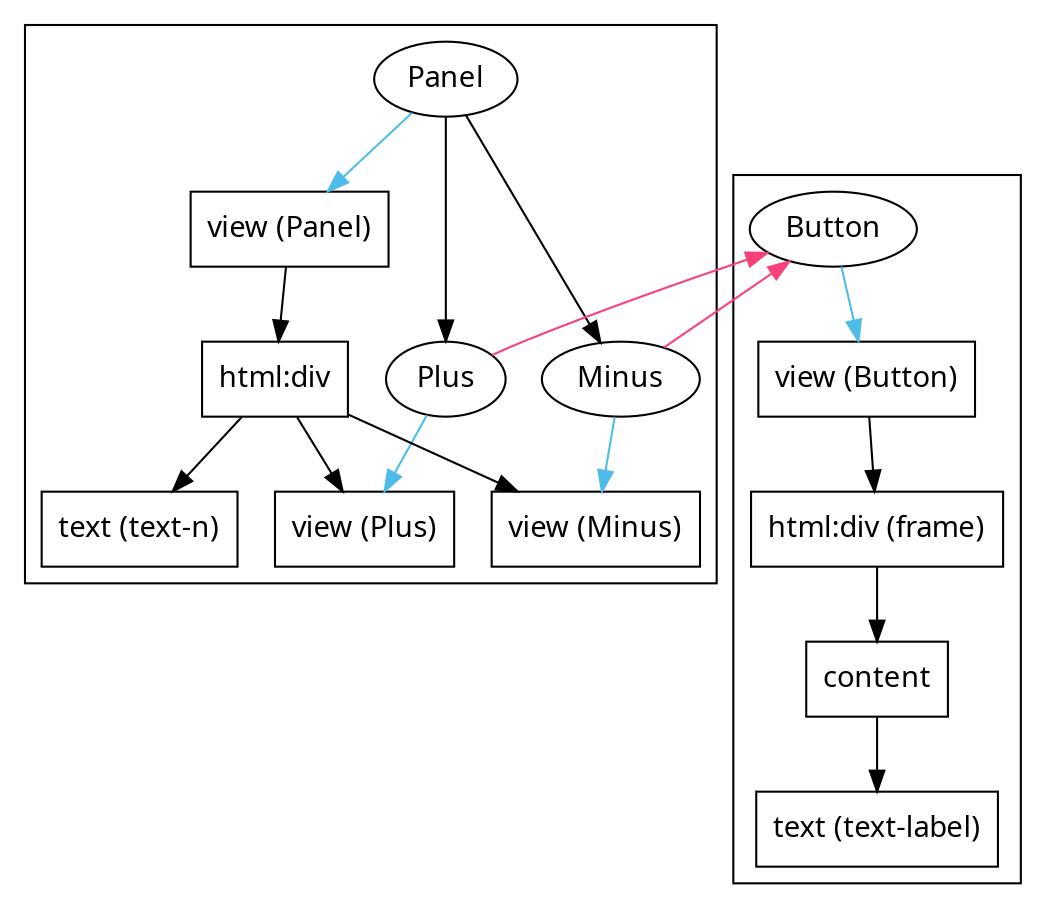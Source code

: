digraph panel {
  node [fontname="Avenir Next"];
  edge [fontname="Avenir Next"];

  subgraph cluster_panel {
    Panel [ordering=out]
    Panel -> vpanel [color="#4dbce9"]
    Panel -> Plus
    Panel -> Minus

    subgraph { rank=same; Plus; Minus }

    div1 [label="html:div", shape=box]
    vpanel [label="view (Panel)", shape=box]
    vminus [label="view (Minus)", shape=box]
    vplus [label="view (Plus)", shape=box]

    textn [label="text (text-n)", shape=box]
    vpanel -> div1
    div1 -> textn
    div1 -> vminus
    div1 -> vplus

    Plus -> vplus [color="#4dbce9"]
    Minus -> vminus [color="#4dbce9"]
  }

  subgraph cluster_button {

    Button -> vbutton [color="#4dbce9"]
    vbutton [label="view (Button)", shape=box]
    frame [label="html:div (frame)", shape=box]
    content [shape=box]
    textlabel [label="text (text-label)", shape=box]
    vbutton -> frame
    frame -> content
    content -> textlabel

    Button -> Minus [color="#f94179", dir=back]
    Button -> Plus  [color="#f94179", dir=back]
  }

}
